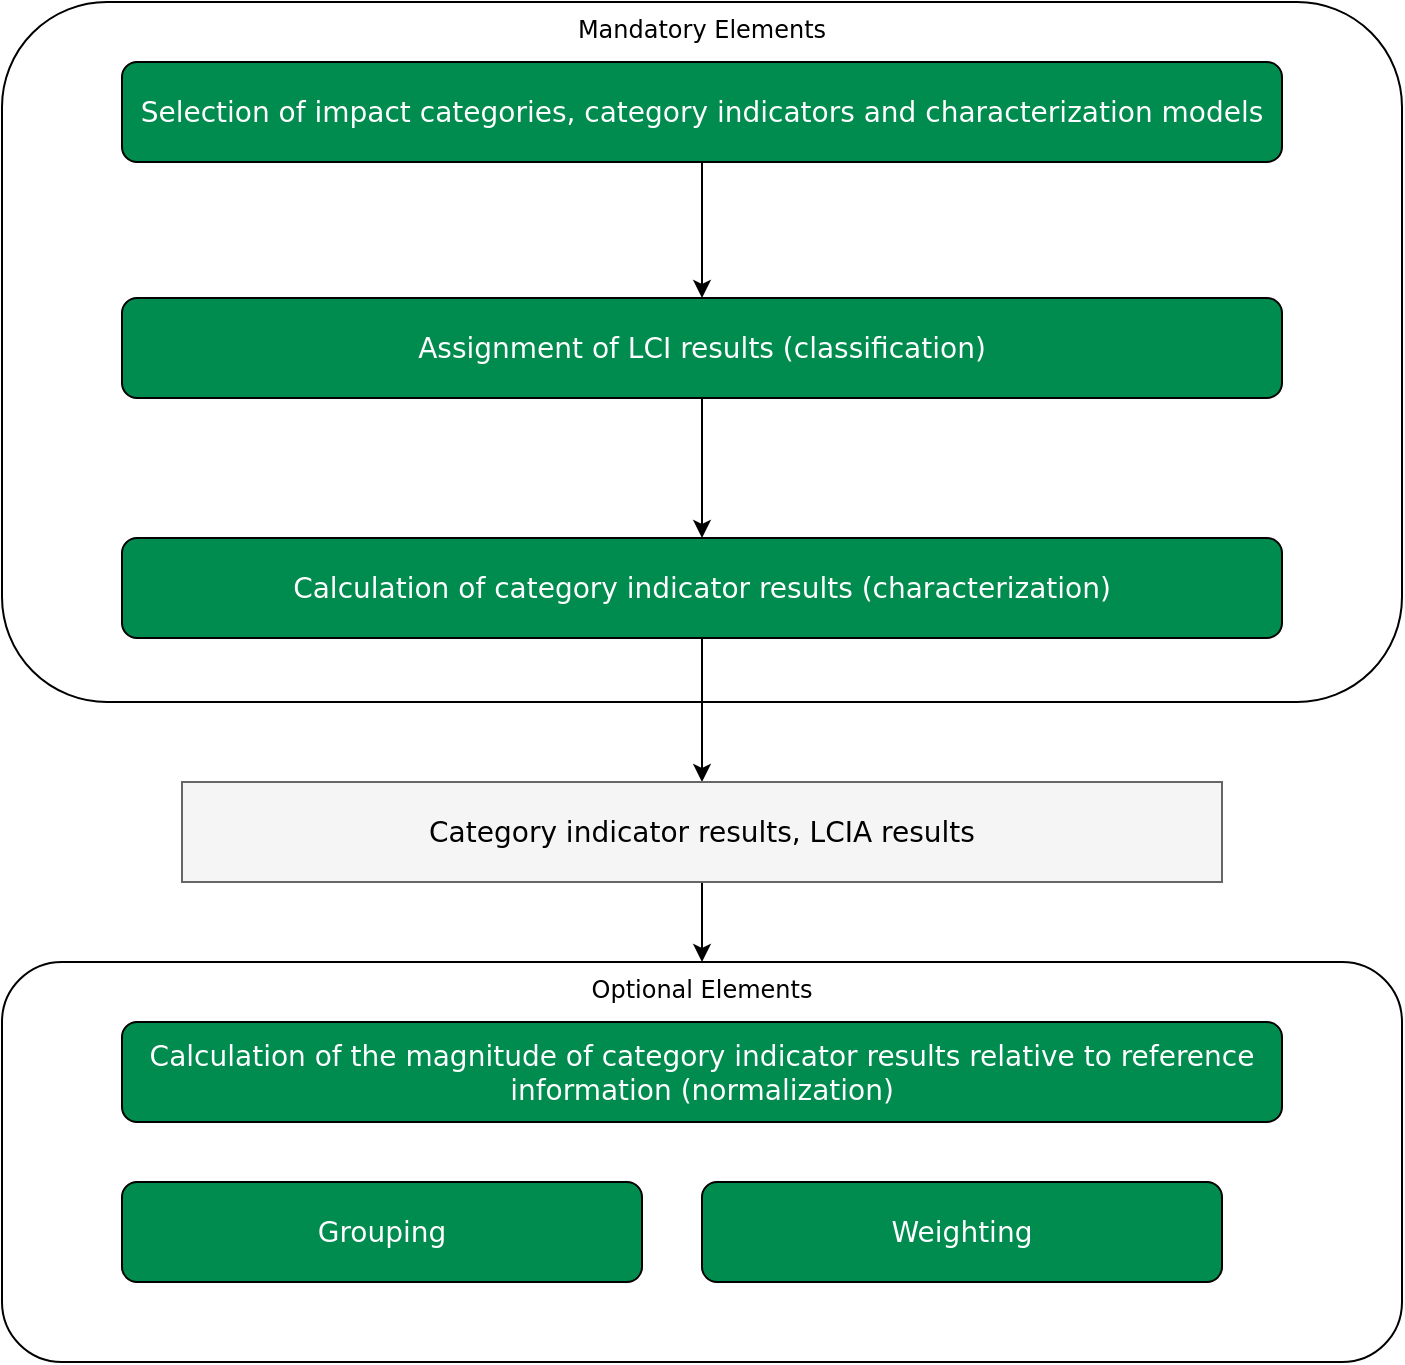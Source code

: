 <mxfile version="18.0.1" type="device"><diagram id="rjMdqHxd-jEK63QTPKX_" name="Page-1"><mxGraphModel dx="1695" dy="981" grid="1" gridSize="10" guides="1" tooltips="1" connect="1" arrows="1" fold="1" page="1" pageScale="1" pageWidth="1169" pageHeight="827" math="0" shadow="0"><root><mxCell id="0"/><mxCell id="1" parent="0"/><mxCell id="dk2KMhF8BI-U6yX-MgZm-1" value="Mandatory Elements" style="rounded=1;whiteSpace=wrap;html=1;fontFamily=Dejavu Sans;verticalAlign=top;" vertex="1" parent="1"><mxGeometry x="290" y="160" width="700" height="350" as="geometry"/></mxCell><mxCell id="dk2KMhF8BI-U6yX-MgZm-13" style="edgeStyle=orthogonalEdgeStyle;rounded=0;orthogonalLoop=1;jettySize=auto;html=1;fontFamily=Dejavu Sans;fontSize=14;fontColor=#000000;" edge="1" parent="1" source="dk2KMhF8BI-U6yX-MgZm-3" target="dk2KMhF8BI-U6yX-MgZm-4"><mxGeometry relative="1" as="geometry"/></mxCell><mxCell id="dk2KMhF8BI-U6yX-MgZm-3" value="&lt;font color=&quot;#ffffff&quot; style=&quot;font-size: 14px;&quot;&gt;Selection of impact categories, category indicators and characterization models&lt;/font&gt;" style="rounded=1;whiteSpace=wrap;html=1;fontFamily=Dejavu Sans;fillColor=#008C4F;fontSize=14;" vertex="1" parent="1"><mxGeometry x="350" y="190" width="580" height="50" as="geometry"/></mxCell><mxCell id="dk2KMhF8BI-U6yX-MgZm-14" style="edgeStyle=orthogonalEdgeStyle;rounded=0;orthogonalLoop=1;jettySize=auto;html=1;fontFamily=Dejavu Sans;fontSize=14;fontColor=#000000;" edge="1" parent="1" source="dk2KMhF8BI-U6yX-MgZm-4" target="dk2KMhF8BI-U6yX-MgZm-5"><mxGeometry relative="1" as="geometry"/></mxCell><mxCell id="dk2KMhF8BI-U6yX-MgZm-4" value="&lt;font color=&quot;#ffffff&quot; style=&quot;font-size: 14px;&quot;&gt;Assignment of LCI results (classification)&lt;/font&gt;" style="rounded=1;whiteSpace=wrap;html=1;fontFamily=Dejavu Sans;fillColor=#008C4F;fontSize=14;" vertex="1" parent="1"><mxGeometry x="350" y="308" width="580" height="50" as="geometry"/></mxCell><mxCell id="dk2KMhF8BI-U6yX-MgZm-15" style="edgeStyle=orthogonalEdgeStyle;rounded=0;orthogonalLoop=1;jettySize=auto;html=1;fontFamily=Dejavu Sans;fontSize=14;fontColor=#000000;" edge="1" parent="1" source="dk2KMhF8BI-U6yX-MgZm-5" target="dk2KMhF8BI-U6yX-MgZm-6"><mxGeometry relative="1" as="geometry"/></mxCell><mxCell id="dk2KMhF8BI-U6yX-MgZm-5" value="&lt;font color=&quot;#ffffff&quot; style=&quot;font-size: 14px;&quot;&gt;Calculation of category indicator results (characterization)&lt;/font&gt;" style="rounded=1;whiteSpace=wrap;html=1;fontFamily=Dejavu Sans;fillColor=#008C4F;fontSize=14;" vertex="1" parent="1"><mxGeometry x="350" y="428" width="580" height="50" as="geometry"/></mxCell><mxCell id="dk2KMhF8BI-U6yX-MgZm-12" style="edgeStyle=orthogonalEdgeStyle;rounded=0;orthogonalLoop=1;jettySize=auto;html=1;fontFamily=Dejavu Sans;fontSize=14;fontColor=#000000;" edge="1" parent="1" source="dk2KMhF8BI-U6yX-MgZm-6" target="dk2KMhF8BI-U6yX-MgZm-7"><mxGeometry relative="1" as="geometry"/></mxCell><mxCell id="dk2KMhF8BI-U6yX-MgZm-6" value="Category indicator results, LCIA results" style="rounded=1;whiteSpace=wrap;html=1;fontFamily=Dejavu Sans;fillColor=#f5f5f5;fontSize=14;arcSize=0;fontColor=#000000;strokeColor=#666666;" vertex="1" parent="1"><mxGeometry x="380" y="550" width="520" height="50" as="geometry"/></mxCell><mxCell id="dk2KMhF8BI-U6yX-MgZm-7" value="Optional Elements" style="rounded=1;whiteSpace=wrap;html=1;fontFamily=Dejavu Sans;verticalAlign=top;" vertex="1" parent="1"><mxGeometry x="290" y="640" width="700" height="200" as="geometry"/></mxCell><mxCell id="dk2KMhF8BI-U6yX-MgZm-9" value="&lt;font color=&quot;#ffffff&quot; style=&quot;font-size: 14px;&quot;&gt;Calculation of the magnitude of category indicator results relative to reference information (normalization)&lt;/font&gt;" style="rounded=1;whiteSpace=wrap;html=1;fontFamily=Dejavu Sans;fillColor=#008C4F;fontSize=14;" vertex="1" parent="1"><mxGeometry x="350" y="670" width="580" height="50" as="geometry"/></mxCell><mxCell id="dk2KMhF8BI-U6yX-MgZm-10" value="&lt;font color=&quot;#ffffff&quot; style=&quot;font-size: 14px;&quot;&gt;Grouping&lt;/font&gt;" style="rounded=1;whiteSpace=wrap;html=1;fontFamily=Dejavu Sans;fillColor=#008C4F;fontSize=14;" vertex="1" parent="1"><mxGeometry x="350" y="750" width="260" height="50" as="geometry"/></mxCell><mxCell id="dk2KMhF8BI-U6yX-MgZm-11" value="&lt;font color=&quot;#ffffff&quot; style=&quot;font-size: 14px;&quot;&gt;Weighting&lt;/font&gt;" style="rounded=1;whiteSpace=wrap;html=1;fontFamily=Dejavu Sans;fillColor=#008C4F;fontSize=14;" vertex="1" parent="1"><mxGeometry x="640" y="750" width="260" height="50" as="geometry"/></mxCell></root></mxGraphModel></diagram></mxfile>
